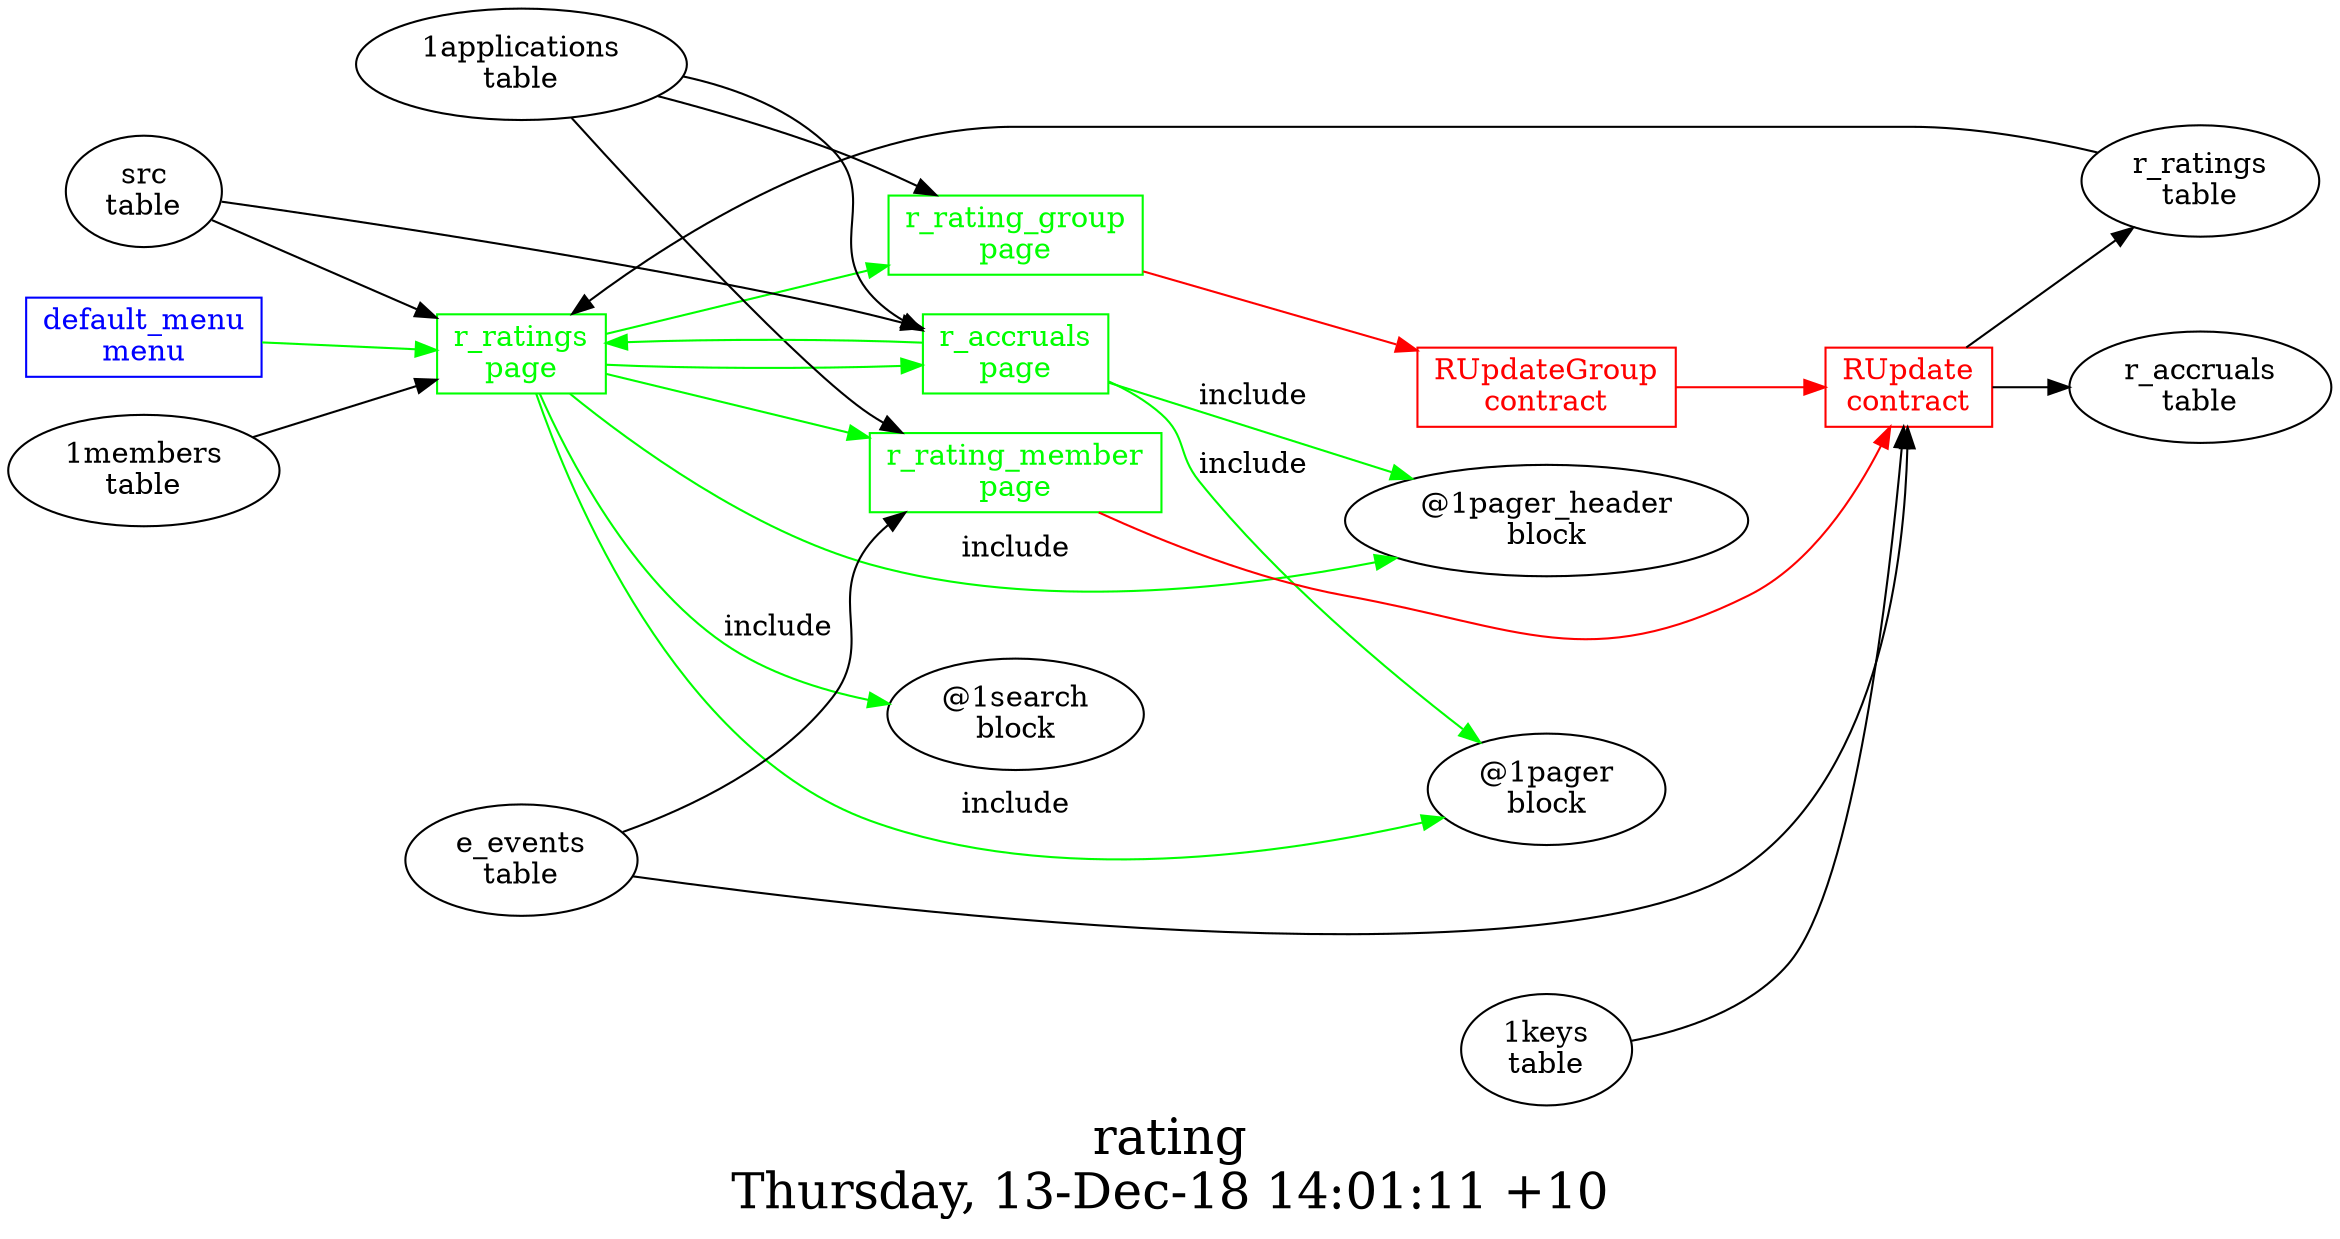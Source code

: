 digraph G {
fontsize="24";
label="rating\nThursday, 13-Dec-18 14:01:11 +10";
nojustify=true;
ordering=out;
rankdir=LR;
size="30";
"default_menu\nmenu" -> "r_ratings\npage"  [ color=green ]
"default_menu\nmenu" [color=blue, fontcolor=blue, group=menus, shape=record];
"1applications\ntable" -> "r_accruals\npage"
"src\ntable" -> "r_accruals\npage"
"r_accruals\npage" -> "r_ratings\npage"  [ color=green ]
"r_accruals\npage" -> "@1pager_header\nblock"  [ color=green, label=include ]
"r_accruals\npage" -> "@1pager\nblock"  [ color=green, label=include ]
"r_accruals\npage" [color=green, fontcolor=green, group=pages, shape=record];
"r_rating_group\npage" -> "RUpdateGroup\ncontract"  [ color=red ]
"1applications\ntable" -> "r_rating_group\npage"
"r_rating_group\npage" [color=green, fontcolor=green, group=pages, shape=record];
"r_rating_member\npage" -> "RUpdate\ncontract"  [ color=red ]
"1applications\ntable" -> "r_rating_member\npage"
"e_events\ntable" -> "r_rating_member\npage"
"r_rating_member\npage" [color=green, fontcolor=green, group=pages, shape=record];
"src\ntable" -> "r_ratings\npage"
"1members\ntable" -> "r_ratings\npage"
"r_ratings\ntable" -> "r_ratings\npage"
"r_ratings\npage" -> "r_rating_group\npage"  [ color=green ]
"r_ratings\npage" -> "r_accruals\npage"  [ color=green ]
"r_ratings\npage" -> "r_rating_member\npage"  [ color=green ]
"r_ratings\npage" -> "@1pager_header\nblock"  [ color=green, label=include ]
"r_ratings\npage" -> "@1search\nblock"  [ color=green, label=include ]
"r_ratings\npage" -> "@1pager\nblock"  [ color=green, label=include ]
"r_ratings\npage" [color=green, fontcolor=green, group=pages, shape=record];
"RUpdate\ncontract" -> "r_ratings\ntable"  [ color="" ]
"RUpdate\ncontract" -> "r_accruals\ntable"  [ color="" ]
"1keys\ntable" -> "RUpdate\ncontract"
"e_events\ntable" -> "RUpdate\ncontract"
"RUpdate\ncontract" [color=red, fontcolor=red, group=contracts, shape=record];
"RUpdateGroup\ncontract" -> "RUpdate\ncontract"  [ color=red ]
"RUpdateGroup\ncontract" [color=red, fontcolor=red, group=contracts, shape=record];
"r_accruals\ntable" [color="", fontcolor="", group=tables, shape=""];
"r_ratings\ntable" [color="", fontcolor="", group=tables, shape=""];
}
